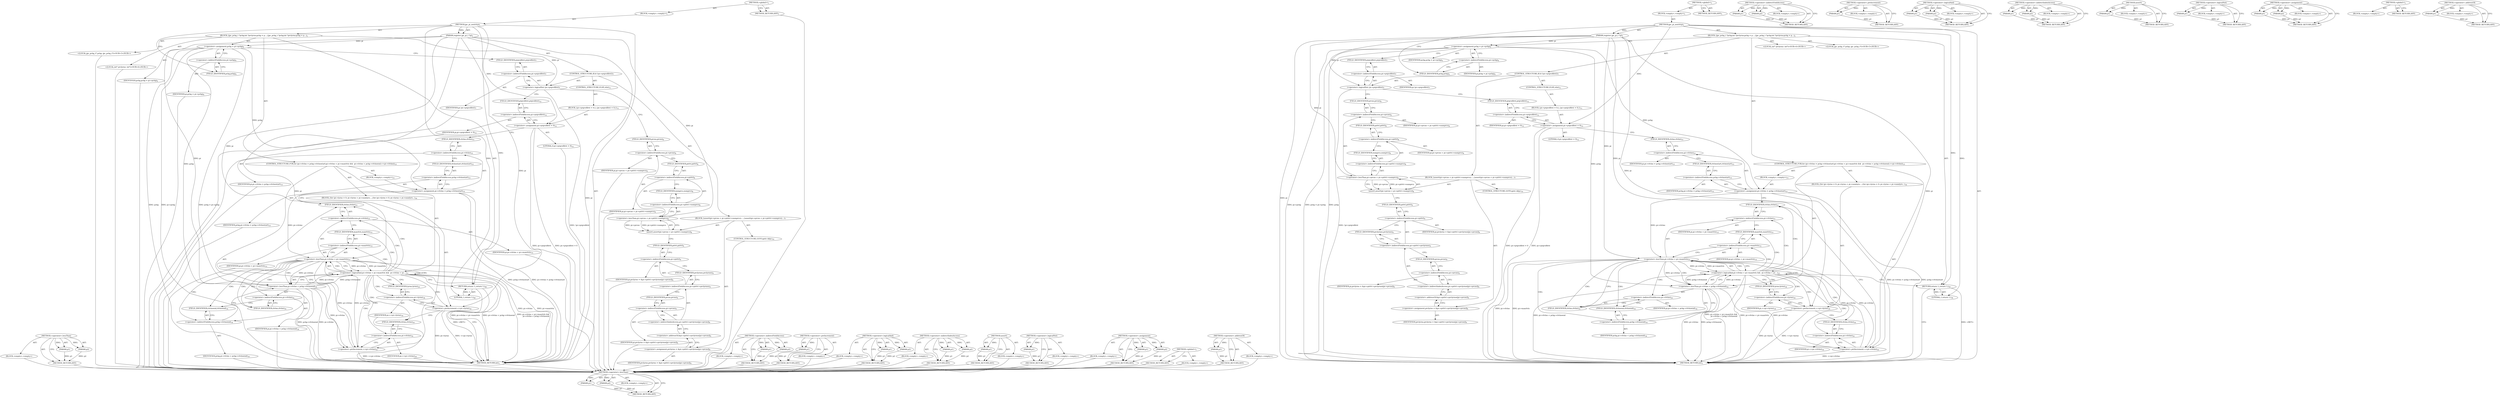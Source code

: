 digraph "&lt;operator&gt;.addressOf" {
vulnerable_130 [label=<(METHOD,&lt;operator&gt;.lessThan)>];
vulnerable_131 [label=<(PARAM,p1)>];
vulnerable_132 [label=<(PARAM,p2)>];
vulnerable_133 [label=<(BLOCK,&lt;empty&gt;,&lt;empty&gt;)>];
vulnerable_134 [label=<(METHOD_RETURN,ANY)>];
vulnerable_6 [label=<(METHOD,&lt;global&gt;)<SUB>1</SUB>>];
vulnerable_7 [label=<(BLOCK,&lt;empty&gt;,&lt;empty&gt;)<SUB>1</SUB>>];
vulnerable_8 [label=<(METHOD,jpc_pi_nextrlcp)<SUB>1</SUB>>];
vulnerable_9 [label=<(PARAM,register jpc_pi_t *pi)<SUB>1</SUB>>];
vulnerable_10 [label=<(BLOCK,{
	jpc_pchg_t *pchg;
	int *prclyrno;

	pchg = p...,{
	jpc_pchg_t *pchg;
	int *prclyrno;

	pchg = p...)<SUB>2</SUB>>];
vulnerable_11 [label="<(LOCAL,jpc_pchg_t* pchg: jpc_pchg_t*)<SUB>3</SUB>>"];
vulnerable_12 [label="<(LOCAL,int* prclyrno: int*)<SUB>4</SUB>>"];
vulnerable_13 [label=<(&lt;operator&gt;.assignment,pchg = pi-&gt;pchg)<SUB>6</SUB>>];
vulnerable_14 [label=<(IDENTIFIER,pchg,pchg = pi-&gt;pchg)<SUB>6</SUB>>];
vulnerable_15 [label=<(&lt;operator&gt;.indirectFieldAccess,pi-&gt;pchg)<SUB>6</SUB>>];
vulnerable_16 [label=<(IDENTIFIER,pi,pchg = pi-&gt;pchg)<SUB>6</SUB>>];
vulnerable_17 [label=<(FIELD_IDENTIFIER,pchg,pchg)<SUB>6</SUB>>];
vulnerable_18 [label=<(CONTROL_STRUCTURE,IF,if (!pi-&gt;prgvolfirst))<SUB>7</SUB>>];
vulnerable_19 [label=<(&lt;operator&gt;.logicalNot,!pi-&gt;prgvolfirst)<SUB>7</SUB>>];
vulnerable_20 [label=<(&lt;operator&gt;.indirectFieldAccess,pi-&gt;prgvolfirst)<SUB>7</SUB>>];
vulnerable_21 [label=<(IDENTIFIER,pi,!pi-&gt;prgvolfirst)<SUB>7</SUB>>];
vulnerable_22 [label=<(FIELD_IDENTIFIER,prgvolfirst,prgvolfirst)<SUB>7</SUB>>];
vulnerable_23 [label=<(BLOCK,{
		assert(pi-&gt;prcno &lt; pi-&gt;pirlvl-&gt;numprcs);
		...,{
		assert(pi-&gt;prcno &lt; pi-&gt;pirlvl-&gt;numprcs);
		...)<SUB>7</SUB>>];
vulnerable_24 [label=<(assert,assert(pi-&gt;prcno &lt; pi-&gt;pirlvl-&gt;numprcs))<SUB>8</SUB>>];
vulnerable_25 [label=<(&lt;operator&gt;.lessThan,pi-&gt;prcno &lt; pi-&gt;pirlvl-&gt;numprcs)<SUB>8</SUB>>];
vulnerable_26 [label=<(&lt;operator&gt;.indirectFieldAccess,pi-&gt;prcno)<SUB>8</SUB>>];
vulnerable_27 [label=<(IDENTIFIER,pi,pi-&gt;prcno &lt; pi-&gt;pirlvl-&gt;numprcs)<SUB>8</SUB>>];
vulnerable_28 [label=<(FIELD_IDENTIFIER,prcno,prcno)<SUB>8</SUB>>];
vulnerable_29 [label=<(&lt;operator&gt;.indirectFieldAccess,pi-&gt;pirlvl-&gt;numprcs)<SUB>8</SUB>>];
vulnerable_30 [label=<(&lt;operator&gt;.indirectFieldAccess,pi-&gt;pirlvl)<SUB>8</SUB>>];
vulnerable_31 [label=<(IDENTIFIER,pi,pi-&gt;prcno &lt; pi-&gt;pirlvl-&gt;numprcs)<SUB>8</SUB>>];
vulnerable_32 [label=<(FIELD_IDENTIFIER,pirlvl,pirlvl)<SUB>8</SUB>>];
vulnerable_33 [label=<(FIELD_IDENTIFIER,numprcs,numprcs)<SUB>8</SUB>>];
vulnerable_34 [label=<(&lt;operator&gt;.assignment,prclyrno = &amp;pi-&gt;pirlvl-&gt;prclyrnos[pi-&gt;prcno])<SUB>9</SUB>>];
vulnerable_35 [label=<(IDENTIFIER,prclyrno,prclyrno = &amp;pi-&gt;pirlvl-&gt;prclyrnos[pi-&gt;prcno])<SUB>9</SUB>>];
vulnerable_36 [label=<(&lt;operator&gt;.addressOf,&amp;pi-&gt;pirlvl-&gt;prclyrnos[pi-&gt;prcno])<SUB>9</SUB>>];
vulnerable_37 [label=<(&lt;operator&gt;.indirectIndexAccess,pi-&gt;pirlvl-&gt;prclyrnos[pi-&gt;prcno])<SUB>9</SUB>>];
vulnerable_38 [label=<(&lt;operator&gt;.indirectFieldAccess,pi-&gt;pirlvl-&gt;prclyrnos)<SUB>9</SUB>>];
vulnerable_39 [label=<(&lt;operator&gt;.indirectFieldAccess,pi-&gt;pirlvl)<SUB>9</SUB>>];
vulnerable_40 [label=<(IDENTIFIER,pi,prclyrno = &amp;pi-&gt;pirlvl-&gt;prclyrnos[pi-&gt;prcno])<SUB>9</SUB>>];
vulnerable_41 [label=<(FIELD_IDENTIFIER,pirlvl,pirlvl)<SUB>9</SUB>>];
vulnerable_42 [label=<(FIELD_IDENTIFIER,prclyrnos,prclyrnos)<SUB>9</SUB>>];
vulnerable_43 [label=<(&lt;operator&gt;.indirectFieldAccess,pi-&gt;prcno)<SUB>9</SUB>>];
vulnerable_44 [label=<(IDENTIFIER,pi,prclyrno = &amp;pi-&gt;pirlvl-&gt;prclyrnos[pi-&gt;prcno])<SUB>9</SUB>>];
vulnerable_45 [label=<(FIELD_IDENTIFIER,prcno,prcno)<SUB>9</SUB>>];
vulnerable_46 [label=<(CONTROL_STRUCTURE,GOTO,goto skip;)<SUB>10</SUB>>];
vulnerable_47 [label=<(CONTROL_STRUCTURE,ELSE,else)<SUB>11</SUB>>];
vulnerable_48 [label=<(BLOCK,{
		pi-&gt;prgvolfirst = 0;
	},{
		pi-&gt;prgvolfirst = 0;
	})<SUB>11</SUB>>];
vulnerable_49 [label=<(&lt;operator&gt;.assignment,pi-&gt;prgvolfirst = 0)<SUB>12</SUB>>];
vulnerable_50 [label=<(&lt;operator&gt;.indirectFieldAccess,pi-&gt;prgvolfirst)<SUB>12</SUB>>];
vulnerable_51 [label=<(IDENTIFIER,pi,pi-&gt;prgvolfirst = 0)<SUB>12</SUB>>];
vulnerable_52 [label=<(FIELD_IDENTIFIER,prgvolfirst,prgvolfirst)<SUB>12</SUB>>];
vulnerable_53 [label=<(LITERAL,0,pi-&gt;prgvolfirst = 0)<SUB>12</SUB>>];
vulnerable_54 [label=<(CONTROL_STRUCTURE,FOR,for (pi-&gt;rlvlno = pchg-&gt;rlvlnostart;pi-&gt;rlvlno &lt; pi-&gt;maxrlvls &amp;&amp;
	  pi-&gt;rlvlno &lt; pchg-&gt;rlvlnoend;++pi-&gt;rlvlno))<SUB>15</SUB>>];
vulnerable_55 [label=<(BLOCK,&lt;empty&gt;,&lt;empty&gt;)<SUB>15</SUB>>];
vulnerable_56 [label=<(&lt;operator&gt;.assignment,pi-&gt;rlvlno = pchg-&gt;rlvlnostart)<SUB>15</SUB>>];
vulnerable_57 [label=<(&lt;operator&gt;.indirectFieldAccess,pi-&gt;rlvlno)<SUB>15</SUB>>];
vulnerable_58 [label=<(IDENTIFIER,pi,pi-&gt;rlvlno = pchg-&gt;rlvlnostart)<SUB>15</SUB>>];
vulnerable_59 [label=<(FIELD_IDENTIFIER,rlvlno,rlvlno)<SUB>15</SUB>>];
vulnerable_60 [label=<(&lt;operator&gt;.indirectFieldAccess,pchg-&gt;rlvlnostart)<SUB>15</SUB>>];
vulnerable_61 [label=<(IDENTIFIER,pchg,pi-&gt;rlvlno = pchg-&gt;rlvlnostart)<SUB>15</SUB>>];
vulnerable_62 [label=<(FIELD_IDENTIFIER,rlvlnostart,rlvlnostart)<SUB>15</SUB>>];
vulnerable_63 [label=<(&lt;operator&gt;.logicalAnd,pi-&gt;rlvlno &lt; pi-&gt;maxrlvls &amp;&amp;
	  pi-&gt;rlvlno &lt; pc...)<SUB>15</SUB>>];
vulnerable_64 [label=<(&lt;operator&gt;.lessThan,pi-&gt;rlvlno &lt; pi-&gt;maxrlvls)<SUB>15</SUB>>];
vulnerable_65 [label=<(&lt;operator&gt;.indirectFieldAccess,pi-&gt;rlvlno)<SUB>15</SUB>>];
vulnerable_66 [label=<(IDENTIFIER,pi,pi-&gt;rlvlno &lt; pi-&gt;maxrlvls)<SUB>15</SUB>>];
vulnerable_67 [label=<(FIELD_IDENTIFIER,rlvlno,rlvlno)<SUB>15</SUB>>];
vulnerable_68 [label=<(&lt;operator&gt;.indirectFieldAccess,pi-&gt;maxrlvls)<SUB>15</SUB>>];
vulnerable_69 [label=<(IDENTIFIER,pi,pi-&gt;rlvlno &lt; pi-&gt;maxrlvls)<SUB>15</SUB>>];
vulnerable_70 [label=<(FIELD_IDENTIFIER,maxrlvls,maxrlvls)<SUB>15</SUB>>];
vulnerable_71 [label=<(&lt;operator&gt;.lessThan,pi-&gt;rlvlno &lt; pchg-&gt;rlvlnoend)<SUB>16</SUB>>];
vulnerable_72 [label=<(&lt;operator&gt;.indirectFieldAccess,pi-&gt;rlvlno)<SUB>16</SUB>>];
vulnerable_73 [label=<(IDENTIFIER,pi,pi-&gt;rlvlno &lt; pchg-&gt;rlvlnoend)<SUB>16</SUB>>];
vulnerable_74 [label=<(FIELD_IDENTIFIER,rlvlno,rlvlno)<SUB>16</SUB>>];
vulnerable_75 [label=<(&lt;operator&gt;.indirectFieldAccess,pchg-&gt;rlvlnoend)<SUB>16</SUB>>];
vulnerable_76 [label=<(IDENTIFIER,pchg,pi-&gt;rlvlno &lt; pchg-&gt;rlvlnoend)<SUB>16</SUB>>];
vulnerable_77 [label=<(FIELD_IDENTIFIER,rlvlnoend,rlvlnoend)<SUB>16</SUB>>];
vulnerable_78 [label=<(&lt;operator&gt;.preIncrement,++pi-&gt;rlvlno)<SUB>16</SUB>>];
vulnerable_79 [label=<(&lt;operator&gt;.indirectFieldAccess,pi-&gt;rlvlno)<SUB>16</SUB>>];
vulnerable_80 [label=<(IDENTIFIER,pi,++pi-&gt;rlvlno)<SUB>16</SUB>>];
vulnerable_81 [label=<(FIELD_IDENTIFIER,rlvlno,rlvlno)<SUB>16</SUB>>];
vulnerable_82 [label=<(BLOCK,{
		for (pi-&gt;lyrno = 0; pi-&gt;lyrno &lt; pi-&gt;numlyrs...,{
		for (pi-&gt;lyrno = 0; pi-&gt;lyrno &lt; pi-&gt;numlyrs...)<SUB>16</SUB>>];
vulnerable_83 [label=<(&lt;operator&gt;.preIncrement,++pi-&gt;lyrno)<SUB>18</SUB>>];
vulnerable_84 [label=<(&lt;operator&gt;.indirectFieldAccess,pi-&gt;lyrno)<SUB>18</SUB>>];
vulnerable_85 [label=<(IDENTIFIER,pi,++pi-&gt;lyrno)<SUB>18</SUB>>];
vulnerable_86 [label=<(FIELD_IDENTIFIER,lyrno,lyrno)<SUB>18</SUB>>];
vulnerable_87 [label=<(RETURN,return 1;,return 1;)<SUB>39</SUB>>];
vulnerable_88 [label=<(LITERAL,1,return 1;)<SUB>39</SUB>>];
vulnerable_89 [label=<(METHOD_RETURN,int)<SUB>1</SUB>>];
vulnerable_91 [label=<(METHOD_RETURN,ANY)<SUB>1</SUB>>];
vulnerable_117 [label=<(METHOD,&lt;operator&gt;.indirectFieldAccess)>];
vulnerable_118 [label=<(PARAM,p1)>];
vulnerable_119 [label=<(PARAM,p2)>];
vulnerable_120 [label=<(BLOCK,&lt;empty&gt;,&lt;empty&gt;)>];
vulnerable_121 [label=<(METHOD_RETURN,ANY)>];
vulnerable_149 [label=<(METHOD,&lt;operator&gt;.preIncrement)>];
vulnerable_150 [label=<(PARAM,p1)>];
vulnerable_151 [label=<(BLOCK,&lt;empty&gt;,&lt;empty&gt;)>];
vulnerable_152 [label=<(METHOD_RETURN,ANY)>];
vulnerable_144 [label=<(METHOD,&lt;operator&gt;.logicalAnd)>];
vulnerable_145 [label=<(PARAM,p1)>];
vulnerable_146 [label=<(PARAM,p2)>];
vulnerable_147 [label=<(BLOCK,&lt;empty&gt;,&lt;empty&gt;)>];
vulnerable_148 [label=<(METHOD_RETURN,ANY)>];
vulnerable_139 [label=<(METHOD,&lt;operator&gt;.indirectIndexAccess)>];
vulnerable_140 [label=<(PARAM,p1)>];
vulnerable_141 [label=<(PARAM,p2)>];
vulnerable_142 [label=<(BLOCK,&lt;empty&gt;,&lt;empty&gt;)>];
vulnerable_143 [label=<(METHOD_RETURN,ANY)>];
vulnerable_126 [label=<(METHOD,assert)>];
vulnerable_127 [label=<(PARAM,p1)>];
vulnerable_128 [label=<(BLOCK,&lt;empty&gt;,&lt;empty&gt;)>];
vulnerable_129 [label=<(METHOD_RETURN,ANY)>];
vulnerable_122 [label=<(METHOD,&lt;operator&gt;.logicalNot)>];
vulnerable_123 [label=<(PARAM,p1)>];
vulnerable_124 [label=<(BLOCK,&lt;empty&gt;,&lt;empty&gt;)>];
vulnerable_125 [label=<(METHOD_RETURN,ANY)>];
vulnerable_112 [label=<(METHOD,&lt;operator&gt;.assignment)>];
vulnerable_113 [label=<(PARAM,p1)>];
vulnerable_114 [label=<(PARAM,p2)>];
vulnerable_115 [label=<(BLOCK,&lt;empty&gt;,&lt;empty&gt;)>];
vulnerable_116 [label=<(METHOD_RETURN,ANY)>];
vulnerable_106 [label=<(METHOD,&lt;global&gt;)<SUB>1</SUB>>];
vulnerable_107 [label=<(BLOCK,&lt;empty&gt;,&lt;empty&gt;)>];
vulnerable_108 [label=<(METHOD_RETURN,ANY)>];
vulnerable_135 [label=<(METHOD,&lt;operator&gt;.addressOf)>];
vulnerable_136 [label=<(PARAM,p1)>];
vulnerable_137 [label=<(BLOCK,&lt;empty&gt;,&lt;empty&gt;)>];
vulnerable_138 [label=<(METHOD_RETURN,ANY)>];
fixed_130 [label=<(METHOD,&lt;operator&gt;.lessThan)>];
fixed_131 [label=<(PARAM,p1)>];
fixed_132 [label=<(PARAM,p2)>];
fixed_133 [label=<(BLOCK,&lt;empty&gt;,&lt;empty&gt;)>];
fixed_134 [label=<(METHOD_RETURN,ANY)>];
fixed_6 [label=<(METHOD,&lt;global&gt;)<SUB>1</SUB>>];
fixed_7 [label=<(BLOCK,&lt;empty&gt;,&lt;empty&gt;)<SUB>1</SUB>>];
fixed_8 [label=<(METHOD,jpc_pi_nextrlcp)<SUB>1</SUB>>];
fixed_9 [label=<(PARAM,register jpc_pi_t *pi)<SUB>1</SUB>>];
fixed_10 [label=<(BLOCK,{
	jpc_pchg_t *pchg;
	int *prclyrno;

	pchg = p...,{
	jpc_pchg_t *pchg;
	int *prclyrno;

	pchg = p...)<SUB>2</SUB>>];
fixed_11 [label="<(LOCAL,jpc_pchg_t* pchg: jpc_pchg_t*)<SUB>3</SUB>>"];
fixed_12 [label="<(LOCAL,int* prclyrno: int*)<SUB>4</SUB>>"];
fixed_13 [label=<(&lt;operator&gt;.assignment,pchg = pi-&gt;pchg)<SUB>6</SUB>>];
fixed_14 [label=<(IDENTIFIER,pchg,pchg = pi-&gt;pchg)<SUB>6</SUB>>];
fixed_15 [label=<(&lt;operator&gt;.indirectFieldAccess,pi-&gt;pchg)<SUB>6</SUB>>];
fixed_16 [label=<(IDENTIFIER,pi,pchg = pi-&gt;pchg)<SUB>6</SUB>>];
fixed_17 [label=<(FIELD_IDENTIFIER,pchg,pchg)<SUB>6</SUB>>];
fixed_18 [label=<(CONTROL_STRUCTURE,IF,if (!pi-&gt;prgvolfirst))<SUB>7</SUB>>];
fixed_19 [label=<(&lt;operator&gt;.logicalNot,!pi-&gt;prgvolfirst)<SUB>7</SUB>>];
fixed_20 [label=<(&lt;operator&gt;.indirectFieldAccess,pi-&gt;prgvolfirst)<SUB>7</SUB>>];
fixed_21 [label=<(IDENTIFIER,pi,!pi-&gt;prgvolfirst)<SUB>7</SUB>>];
fixed_22 [label=<(FIELD_IDENTIFIER,prgvolfirst,prgvolfirst)<SUB>7</SUB>>];
fixed_23 [label=<(BLOCK,{
		assert(pi-&gt;prcno &lt; pi-&gt;pirlvl-&gt;numprcs);
		...,{
		assert(pi-&gt;prcno &lt; pi-&gt;pirlvl-&gt;numprcs);
		...)<SUB>7</SUB>>];
fixed_24 [label=<(assert,assert(pi-&gt;prcno &lt; pi-&gt;pirlvl-&gt;numprcs))<SUB>8</SUB>>];
fixed_25 [label=<(&lt;operator&gt;.lessThan,pi-&gt;prcno &lt; pi-&gt;pirlvl-&gt;numprcs)<SUB>8</SUB>>];
fixed_26 [label=<(&lt;operator&gt;.indirectFieldAccess,pi-&gt;prcno)<SUB>8</SUB>>];
fixed_27 [label=<(IDENTIFIER,pi,pi-&gt;prcno &lt; pi-&gt;pirlvl-&gt;numprcs)<SUB>8</SUB>>];
fixed_28 [label=<(FIELD_IDENTIFIER,prcno,prcno)<SUB>8</SUB>>];
fixed_29 [label=<(&lt;operator&gt;.indirectFieldAccess,pi-&gt;pirlvl-&gt;numprcs)<SUB>8</SUB>>];
fixed_30 [label=<(&lt;operator&gt;.indirectFieldAccess,pi-&gt;pirlvl)<SUB>8</SUB>>];
fixed_31 [label=<(IDENTIFIER,pi,pi-&gt;prcno &lt; pi-&gt;pirlvl-&gt;numprcs)<SUB>8</SUB>>];
fixed_32 [label=<(FIELD_IDENTIFIER,pirlvl,pirlvl)<SUB>8</SUB>>];
fixed_33 [label=<(FIELD_IDENTIFIER,numprcs,numprcs)<SUB>8</SUB>>];
fixed_34 [label=<(&lt;operator&gt;.assignment,prclyrno = &amp;pi-&gt;pirlvl-&gt;prclyrnos[pi-&gt;prcno])<SUB>9</SUB>>];
fixed_35 [label=<(IDENTIFIER,prclyrno,prclyrno = &amp;pi-&gt;pirlvl-&gt;prclyrnos[pi-&gt;prcno])<SUB>9</SUB>>];
fixed_36 [label=<(&lt;operator&gt;.addressOf,&amp;pi-&gt;pirlvl-&gt;prclyrnos[pi-&gt;prcno])<SUB>9</SUB>>];
fixed_37 [label=<(&lt;operator&gt;.indirectIndexAccess,pi-&gt;pirlvl-&gt;prclyrnos[pi-&gt;prcno])<SUB>9</SUB>>];
fixed_38 [label=<(&lt;operator&gt;.indirectFieldAccess,pi-&gt;pirlvl-&gt;prclyrnos)<SUB>9</SUB>>];
fixed_39 [label=<(&lt;operator&gt;.indirectFieldAccess,pi-&gt;pirlvl)<SUB>9</SUB>>];
fixed_40 [label=<(IDENTIFIER,pi,prclyrno = &amp;pi-&gt;pirlvl-&gt;prclyrnos[pi-&gt;prcno])<SUB>9</SUB>>];
fixed_41 [label=<(FIELD_IDENTIFIER,pirlvl,pirlvl)<SUB>9</SUB>>];
fixed_42 [label=<(FIELD_IDENTIFIER,prclyrnos,prclyrnos)<SUB>9</SUB>>];
fixed_43 [label=<(&lt;operator&gt;.indirectFieldAccess,pi-&gt;prcno)<SUB>9</SUB>>];
fixed_44 [label=<(IDENTIFIER,pi,prclyrno = &amp;pi-&gt;pirlvl-&gt;prclyrnos[pi-&gt;prcno])<SUB>9</SUB>>];
fixed_45 [label=<(FIELD_IDENTIFIER,prcno,prcno)<SUB>9</SUB>>];
fixed_46 [label=<(CONTROL_STRUCTURE,GOTO,goto skip;)<SUB>10</SUB>>];
fixed_47 [label=<(CONTROL_STRUCTURE,ELSE,else)<SUB>11</SUB>>];
fixed_48 [label=<(BLOCK,{
		pi-&gt;prgvolfirst = 0;
	},{
		pi-&gt;prgvolfirst = 0;
	})<SUB>11</SUB>>];
fixed_49 [label=<(&lt;operator&gt;.assignment,pi-&gt;prgvolfirst = 0)<SUB>12</SUB>>];
fixed_50 [label=<(&lt;operator&gt;.indirectFieldAccess,pi-&gt;prgvolfirst)<SUB>12</SUB>>];
fixed_51 [label=<(IDENTIFIER,pi,pi-&gt;prgvolfirst = 0)<SUB>12</SUB>>];
fixed_52 [label=<(FIELD_IDENTIFIER,prgvolfirst,prgvolfirst)<SUB>12</SUB>>];
fixed_53 [label=<(LITERAL,0,pi-&gt;prgvolfirst = 0)<SUB>12</SUB>>];
fixed_54 [label=<(CONTROL_STRUCTURE,FOR,for (pi-&gt;rlvlno = pchg-&gt;rlvlnostart;pi-&gt;rlvlno &lt; pi-&gt;maxrlvls &amp;&amp;
	  pi-&gt;rlvlno &lt; pchg-&gt;rlvlnoend;++pi-&gt;rlvlno))<SUB>15</SUB>>];
fixed_55 [label=<(BLOCK,&lt;empty&gt;,&lt;empty&gt;)<SUB>15</SUB>>];
fixed_56 [label=<(&lt;operator&gt;.assignment,pi-&gt;rlvlno = pchg-&gt;rlvlnostart)<SUB>15</SUB>>];
fixed_57 [label=<(&lt;operator&gt;.indirectFieldAccess,pi-&gt;rlvlno)<SUB>15</SUB>>];
fixed_58 [label=<(IDENTIFIER,pi,pi-&gt;rlvlno = pchg-&gt;rlvlnostart)<SUB>15</SUB>>];
fixed_59 [label=<(FIELD_IDENTIFIER,rlvlno,rlvlno)<SUB>15</SUB>>];
fixed_60 [label=<(&lt;operator&gt;.indirectFieldAccess,pchg-&gt;rlvlnostart)<SUB>15</SUB>>];
fixed_61 [label=<(IDENTIFIER,pchg,pi-&gt;rlvlno = pchg-&gt;rlvlnostart)<SUB>15</SUB>>];
fixed_62 [label=<(FIELD_IDENTIFIER,rlvlnostart,rlvlnostart)<SUB>15</SUB>>];
fixed_63 [label=<(&lt;operator&gt;.logicalAnd,pi-&gt;rlvlno &lt; pi-&gt;maxrlvls &amp;&amp;
	  pi-&gt;rlvlno &lt; pc...)<SUB>15</SUB>>];
fixed_64 [label=<(&lt;operator&gt;.lessThan,pi-&gt;rlvlno &lt; pi-&gt;maxrlvls)<SUB>15</SUB>>];
fixed_65 [label=<(&lt;operator&gt;.indirectFieldAccess,pi-&gt;rlvlno)<SUB>15</SUB>>];
fixed_66 [label=<(IDENTIFIER,pi,pi-&gt;rlvlno &lt; pi-&gt;maxrlvls)<SUB>15</SUB>>];
fixed_67 [label=<(FIELD_IDENTIFIER,rlvlno,rlvlno)<SUB>15</SUB>>];
fixed_68 [label=<(&lt;operator&gt;.indirectFieldAccess,pi-&gt;maxrlvls)<SUB>15</SUB>>];
fixed_69 [label=<(IDENTIFIER,pi,pi-&gt;rlvlno &lt; pi-&gt;maxrlvls)<SUB>15</SUB>>];
fixed_70 [label=<(FIELD_IDENTIFIER,maxrlvls,maxrlvls)<SUB>15</SUB>>];
fixed_71 [label=<(&lt;operator&gt;.lessThan,pi-&gt;rlvlno &lt; pchg-&gt;rlvlnoend)<SUB>16</SUB>>];
fixed_72 [label=<(&lt;operator&gt;.indirectFieldAccess,pi-&gt;rlvlno)<SUB>16</SUB>>];
fixed_73 [label=<(IDENTIFIER,pi,pi-&gt;rlvlno &lt; pchg-&gt;rlvlnoend)<SUB>16</SUB>>];
fixed_74 [label=<(FIELD_IDENTIFIER,rlvlno,rlvlno)<SUB>16</SUB>>];
fixed_75 [label=<(&lt;operator&gt;.indirectFieldAccess,pchg-&gt;rlvlnoend)<SUB>16</SUB>>];
fixed_76 [label=<(IDENTIFIER,pchg,pi-&gt;rlvlno &lt; pchg-&gt;rlvlnoend)<SUB>16</SUB>>];
fixed_77 [label=<(FIELD_IDENTIFIER,rlvlnoend,rlvlnoend)<SUB>16</SUB>>];
fixed_78 [label=<(&lt;operator&gt;.preIncrement,++pi-&gt;rlvlno)<SUB>16</SUB>>];
fixed_79 [label=<(&lt;operator&gt;.indirectFieldAccess,pi-&gt;rlvlno)<SUB>16</SUB>>];
fixed_80 [label=<(IDENTIFIER,pi,++pi-&gt;rlvlno)<SUB>16</SUB>>];
fixed_81 [label=<(FIELD_IDENTIFIER,rlvlno,rlvlno)<SUB>16</SUB>>];
fixed_82 [label=<(BLOCK,{
		for (pi-&gt;lyrno = 0; pi-&gt;lyrno &lt; pi-&gt;numlyrs...,{
		for (pi-&gt;lyrno = 0; pi-&gt;lyrno &lt; pi-&gt;numlyrs...)<SUB>16</SUB>>];
fixed_83 [label=<(&lt;operator&gt;.preIncrement,++pi-&gt;lyrno)<SUB>18</SUB>>];
fixed_84 [label=<(&lt;operator&gt;.indirectFieldAccess,pi-&gt;lyrno)<SUB>18</SUB>>];
fixed_85 [label=<(IDENTIFIER,pi,++pi-&gt;lyrno)<SUB>18</SUB>>];
fixed_86 [label=<(FIELD_IDENTIFIER,lyrno,lyrno)<SUB>18</SUB>>];
fixed_87 [label=<(RETURN,return 1;,return 1;)<SUB>40</SUB>>];
fixed_88 [label=<(LITERAL,1,return 1;)<SUB>40</SUB>>];
fixed_89 [label=<(METHOD_RETURN,int)<SUB>1</SUB>>];
fixed_91 [label=<(METHOD_RETURN,ANY)<SUB>1</SUB>>];
fixed_117 [label=<(METHOD,&lt;operator&gt;.indirectFieldAccess)>];
fixed_118 [label=<(PARAM,p1)>];
fixed_119 [label=<(PARAM,p2)>];
fixed_120 [label=<(BLOCK,&lt;empty&gt;,&lt;empty&gt;)>];
fixed_121 [label=<(METHOD_RETURN,ANY)>];
fixed_149 [label=<(METHOD,&lt;operator&gt;.preIncrement)>];
fixed_150 [label=<(PARAM,p1)>];
fixed_151 [label=<(BLOCK,&lt;empty&gt;,&lt;empty&gt;)>];
fixed_152 [label=<(METHOD_RETURN,ANY)>];
fixed_144 [label=<(METHOD,&lt;operator&gt;.logicalAnd)>];
fixed_145 [label=<(PARAM,p1)>];
fixed_146 [label=<(PARAM,p2)>];
fixed_147 [label=<(BLOCK,&lt;empty&gt;,&lt;empty&gt;)>];
fixed_148 [label=<(METHOD_RETURN,ANY)>];
fixed_139 [label=<(METHOD,&lt;operator&gt;.indirectIndexAccess)>];
fixed_140 [label=<(PARAM,p1)>];
fixed_141 [label=<(PARAM,p2)>];
fixed_142 [label=<(BLOCK,&lt;empty&gt;,&lt;empty&gt;)>];
fixed_143 [label=<(METHOD_RETURN,ANY)>];
fixed_126 [label=<(METHOD,assert)>];
fixed_127 [label=<(PARAM,p1)>];
fixed_128 [label=<(BLOCK,&lt;empty&gt;,&lt;empty&gt;)>];
fixed_129 [label=<(METHOD_RETURN,ANY)>];
fixed_122 [label=<(METHOD,&lt;operator&gt;.logicalNot)>];
fixed_123 [label=<(PARAM,p1)>];
fixed_124 [label=<(BLOCK,&lt;empty&gt;,&lt;empty&gt;)>];
fixed_125 [label=<(METHOD_RETURN,ANY)>];
fixed_112 [label=<(METHOD,&lt;operator&gt;.assignment)>];
fixed_113 [label=<(PARAM,p1)>];
fixed_114 [label=<(PARAM,p2)>];
fixed_115 [label=<(BLOCK,&lt;empty&gt;,&lt;empty&gt;)>];
fixed_116 [label=<(METHOD_RETURN,ANY)>];
fixed_106 [label=<(METHOD,&lt;global&gt;)<SUB>1</SUB>>];
fixed_107 [label=<(BLOCK,&lt;empty&gt;,&lt;empty&gt;)>];
fixed_108 [label=<(METHOD_RETURN,ANY)>];
fixed_135 [label=<(METHOD,&lt;operator&gt;.addressOf)>];
fixed_136 [label=<(PARAM,p1)>];
fixed_137 [label=<(BLOCK,&lt;empty&gt;,&lt;empty&gt;)>];
fixed_138 [label=<(METHOD_RETURN,ANY)>];
vulnerable_130 -> vulnerable_131  [key=0, label="AST: "];
vulnerable_130 -> vulnerable_131  [key=1, label="DDG: "];
vulnerable_130 -> vulnerable_133  [key=0, label="AST: "];
vulnerable_130 -> vulnerable_132  [key=0, label="AST: "];
vulnerable_130 -> vulnerable_132  [key=1, label="DDG: "];
vulnerable_130 -> vulnerable_134  [key=0, label="AST: "];
vulnerable_130 -> vulnerable_134  [key=1, label="CFG: "];
vulnerable_131 -> vulnerable_134  [key=0, label="DDG: p1"];
vulnerable_132 -> vulnerable_134  [key=0, label="DDG: p2"];
vulnerable_6 -> vulnerable_7  [key=0, label="AST: "];
vulnerable_6 -> vulnerable_91  [key=0, label="AST: "];
vulnerable_6 -> vulnerable_91  [key=1, label="CFG: "];
vulnerable_7 -> vulnerable_8  [key=0, label="AST: "];
vulnerable_8 -> vulnerable_9  [key=0, label="AST: "];
vulnerable_8 -> vulnerable_9  [key=1, label="DDG: "];
vulnerable_8 -> vulnerable_10  [key=0, label="AST: "];
vulnerable_8 -> vulnerable_89  [key=0, label="AST: "];
vulnerable_8 -> vulnerable_17  [key=0, label="CFG: "];
vulnerable_8 -> vulnerable_87  [key=0, label="DDG: "];
vulnerable_8 -> vulnerable_88  [key=0, label="DDG: "];
vulnerable_8 -> vulnerable_49  [key=0, label="DDG: "];
vulnerable_9 -> vulnerable_89  [key=0, label="DDG: pi"];
vulnerable_9 -> vulnerable_13  [key=0, label="DDG: pi"];
vulnerable_9 -> vulnerable_19  [key=0, label="DDG: pi"];
vulnerable_9 -> vulnerable_78  [key=0, label="DDG: pi"];
vulnerable_9 -> vulnerable_64  [key=0, label="DDG: pi"];
vulnerable_9 -> vulnerable_71  [key=0, label="DDG: pi"];
vulnerable_9 -> vulnerable_83  [key=0, label="DDG: pi"];
vulnerable_9 -> vulnerable_25  [key=0, label="DDG: pi"];
vulnerable_10 -> vulnerable_11  [key=0, label="AST: "];
vulnerable_10 -> vulnerable_12  [key=0, label="AST: "];
vulnerable_10 -> vulnerable_13  [key=0, label="AST: "];
vulnerable_10 -> vulnerable_18  [key=0, label="AST: "];
vulnerable_10 -> vulnerable_54  [key=0, label="AST: "];
vulnerable_10 -> vulnerable_87  [key=0, label="AST: "];
vulnerable_13 -> vulnerable_14  [key=0, label="AST: "];
vulnerable_13 -> vulnerable_15  [key=0, label="AST: "];
vulnerable_13 -> vulnerable_22  [key=0, label="CFG: "];
vulnerable_13 -> vulnerable_89  [key=0, label="DDG: pchg"];
vulnerable_13 -> vulnerable_89  [key=1, label="DDG: pi-&gt;pchg"];
vulnerable_13 -> vulnerable_89  [key=2, label="DDG: pchg = pi-&gt;pchg"];
vulnerable_13 -> vulnerable_56  [key=0, label="DDG: pchg"];
vulnerable_13 -> vulnerable_71  [key=0, label="DDG: pchg"];
vulnerable_15 -> vulnerable_16  [key=0, label="AST: "];
vulnerable_15 -> vulnerable_17  [key=0, label="AST: "];
vulnerable_15 -> vulnerable_13  [key=0, label="CFG: "];
vulnerable_17 -> vulnerable_15  [key=0, label="CFG: "];
vulnerable_18 -> vulnerable_19  [key=0, label="AST: "];
vulnerable_18 -> vulnerable_23  [key=0, label="AST: "];
vulnerable_18 -> vulnerable_47  [key=0, label="AST: "];
vulnerable_19 -> vulnerable_20  [key=0, label="AST: "];
vulnerable_19 -> vulnerable_28  [key=0, label="CFG: "];
vulnerable_19 -> vulnerable_52  [key=0, label="CFG: "];
vulnerable_19 -> vulnerable_89  [key=0, label="DDG: !pi-&gt;prgvolfirst"];
vulnerable_20 -> vulnerable_21  [key=0, label="AST: "];
vulnerable_20 -> vulnerable_22  [key=0, label="AST: "];
vulnerable_20 -> vulnerable_19  [key=0, label="CFG: "];
vulnerable_22 -> vulnerable_20  [key=0, label="CFG: "];
vulnerable_23 -> vulnerable_24  [key=0, label="AST: "];
vulnerable_23 -> vulnerable_34  [key=0, label="AST: "];
vulnerable_23 -> vulnerable_46  [key=0, label="AST: "];
vulnerable_24 -> vulnerable_25  [key=0, label="AST: "];
vulnerable_24 -> vulnerable_41  [key=0, label="CFG: "];
vulnerable_25 -> vulnerable_26  [key=0, label="AST: "];
vulnerable_25 -> vulnerable_29  [key=0, label="AST: "];
vulnerable_25 -> vulnerable_24  [key=0, label="CFG: "];
vulnerable_25 -> vulnerable_24  [key=1, label="DDG: pi-&gt;prcno"];
vulnerable_25 -> vulnerable_24  [key=2, label="DDG: pi-&gt;pirlvl-&gt;numprcs"];
vulnerable_26 -> vulnerable_27  [key=0, label="AST: "];
vulnerable_26 -> vulnerable_28  [key=0, label="AST: "];
vulnerable_26 -> vulnerable_32  [key=0, label="CFG: "];
vulnerable_28 -> vulnerable_26  [key=0, label="CFG: "];
vulnerable_29 -> vulnerable_30  [key=0, label="AST: "];
vulnerable_29 -> vulnerable_33  [key=0, label="AST: "];
vulnerable_29 -> vulnerable_25  [key=0, label="CFG: "];
vulnerable_30 -> vulnerable_31  [key=0, label="AST: "];
vulnerable_30 -> vulnerable_32  [key=0, label="AST: "];
vulnerable_30 -> vulnerable_33  [key=0, label="CFG: "];
vulnerable_32 -> vulnerable_30  [key=0, label="CFG: "];
vulnerable_33 -> vulnerable_29  [key=0, label="CFG: "];
vulnerable_34 -> vulnerable_35  [key=0, label="AST: "];
vulnerable_34 -> vulnerable_36  [key=0, label="AST: "];
vulnerable_36 -> vulnerable_37  [key=0, label="AST: "];
vulnerable_36 -> vulnerable_34  [key=0, label="CFG: "];
vulnerable_37 -> vulnerable_38  [key=0, label="AST: "];
vulnerable_37 -> vulnerable_43  [key=0, label="AST: "];
vulnerable_37 -> vulnerable_36  [key=0, label="CFG: "];
vulnerable_38 -> vulnerable_39  [key=0, label="AST: "];
vulnerable_38 -> vulnerable_42  [key=0, label="AST: "];
vulnerable_38 -> vulnerable_45  [key=0, label="CFG: "];
vulnerable_39 -> vulnerable_40  [key=0, label="AST: "];
vulnerable_39 -> vulnerable_41  [key=0, label="AST: "];
vulnerable_39 -> vulnerable_42  [key=0, label="CFG: "];
vulnerable_41 -> vulnerable_39  [key=0, label="CFG: "];
vulnerable_42 -> vulnerable_38  [key=0, label="CFG: "];
vulnerable_43 -> vulnerable_44  [key=0, label="AST: "];
vulnerable_43 -> vulnerable_45  [key=0, label="AST: "];
vulnerable_43 -> vulnerable_37  [key=0, label="CFG: "];
vulnerable_45 -> vulnerable_43  [key=0, label="CFG: "];
vulnerable_47 -> vulnerable_48  [key=0, label="AST: "];
vulnerable_48 -> vulnerable_49  [key=0, label="AST: "];
vulnerable_49 -> vulnerable_50  [key=0, label="AST: "];
vulnerable_49 -> vulnerable_53  [key=0, label="AST: "];
vulnerable_49 -> vulnerable_59  [key=0, label="CFG: "];
vulnerable_49 -> vulnerable_89  [key=0, label="DDG: pi-&gt;prgvolfirst"];
vulnerable_49 -> vulnerable_89  [key=1, label="DDG: pi-&gt;prgvolfirst = 0"];
vulnerable_50 -> vulnerable_51  [key=0, label="AST: "];
vulnerable_50 -> vulnerable_52  [key=0, label="AST: "];
vulnerable_50 -> vulnerable_49  [key=0, label="CFG: "];
vulnerable_52 -> vulnerable_50  [key=0, label="CFG: "];
vulnerable_54 -> vulnerable_55  [key=0, label="AST: "];
vulnerable_54 -> vulnerable_63  [key=0, label="AST: "];
vulnerable_54 -> vulnerable_78  [key=0, label="AST: "];
vulnerable_54 -> vulnerable_82  [key=0, label="AST: "];
vulnerable_55 -> vulnerable_56  [key=0, label="AST: "];
vulnerable_56 -> vulnerable_57  [key=0, label="AST: "];
vulnerable_56 -> vulnerable_60  [key=0, label="AST: "];
vulnerable_56 -> vulnerable_67  [key=0, label="CFG: "];
vulnerable_56 -> vulnerable_89  [key=0, label="DDG: pchg-&gt;rlvlnostart"];
vulnerable_56 -> vulnerable_89  [key=1, label="DDG: pi-&gt;rlvlno = pchg-&gt;rlvlnostart"];
vulnerable_56 -> vulnerable_64  [key=0, label="DDG: pi-&gt;rlvlno"];
vulnerable_57 -> vulnerable_58  [key=0, label="AST: "];
vulnerable_57 -> vulnerable_59  [key=0, label="AST: "];
vulnerable_57 -> vulnerable_62  [key=0, label="CFG: "];
vulnerable_59 -> vulnerable_57  [key=0, label="CFG: "];
vulnerable_60 -> vulnerable_61  [key=0, label="AST: "];
vulnerable_60 -> vulnerable_62  [key=0, label="AST: "];
vulnerable_60 -> vulnerable_56  [key=0, label="CFG: "];
vulnerable_62 -> vulnerable_60  [key=0, label="CFG: "];
vulnerable_63 -> vulnerable_64  [key=0, label="AST: "];
vulnerable_63 -> vulnerable_64  [key=1, label="CDG: "];
vulnerable_63 -> vulnerable_71  [key=0, label="AST: "];
vulnerable_63 -> vulnerable_86  [key=0, label="CFG: "];
vulnerable_63 -> vulnerable_86  [key=1, label="CDG: "];
vulnerable_63 -> vulnerable_87  [key=0, label="CFG: "];
vulnerable_63 -> vulnerable_89  [key=0, label="DDG: pi-&gt;rlvlno &lt; pi-&gt;maxrlvls"];
vulnerable_63 -> vulnerable_89  [key=1, label="DDG: pi-&gt;rlvlno &lt; pchg-&gt;rlvlnoend"];
vulnerable_63 -> vulnerable_89  [key=2, label="DDG: pi-&gt;rlvlno &lt; pi-&gt;maxrlvls &amp;&amp;
	  pi-&gt;rlvlno &lt; pchg-&gt;rlvlnoend"];
vulnerable_63 -> vulnerable_68  [key=0, label="CDG: "];
vulnerable_63 -> vulnerable_83  [key=0, label="CDG: "];
vulnerable_63 -> vulnerable_81  [key=0, label="CDG: "];
vulnerable_63 -> vulnerable_84  [key=0, label="CDG: "];
vulnerable_63 -> vulnerable_67  [key=0, label="CDG: "];
vulnerable_63 -> vulnerable_70  [key=0, label="CDG: "];
vulnerable_63 -> vulnerable_63  [key=0, label="CDG: "];
vulnerable_63 -> vulnerable_65  [key=0, label="CDG: "];
vulnerable_63 -> vulnerable_78  [key=0, label="CDG: "];
vulnerable_63 -> vulnerable_79  [key=0, label="CDG: "];
vulnerable_64 -> vulnerable_65  [key=0, label="AST: "];
vulnerable_64 -> vulnerable_68  [key=0, label="AST: "];
vulnerable_64 -> vulnerable_63  [key=0, label="CFG: "];
vulnerable_64 -> vulnerable_63  [key=1, label="DDG: pi-&gt;rlvlno"];
vulnerable_64 -> vulnerable_63  [key=2, label="DDG: pi-&gt;maxrlvls"];
vulnerable_64 -> vulnerable_74  [key=0, label="CFG: "];
vulnerable_64 -> vulnerable_74  [key=1, label="CDG: "];
vulnerable_64 -> vulnerable_89  [key=0, label="DDG: pi-&gt;rlvlno"];
vulnerable_64 -> vulnerable_89  [key=1, label="DDG: pi-&gt;maxrlvls"];
vulnerable_64 -> vulnerable_78  [key=0, label="DDG: pi-&gt;rlvlno"];
vulnerable_64 -> vulnerable_71  [key=0, label="DDG: pi-&gt;rlvlno"];
vulnerable_64 -> vulnerable_71  [key=1, label="CDG: "];
vulnerable_64 -> vulnerable_77  [key=0, label="CDG: "];
vulnerable_64 -> vulnerable_75  [key=0, label="CDG: "];
vulnerable_64 -> vulnerable_72  [key=0, label="CDG: "];
vulnerable_65 -> vulnerable_66  [key=0, label="AST: "];
vulnerable_65 -> vulnerable_67  [key=0, label="AST: "];
vulnerable_65 -> vulnerable_70  [key=0, label="CFG: "];
vulnerable_67 -> vulnerable_65  [key=0, label="CFG: "];
vulnerable_68 -> vulnerable_69  [key=0, label="AST: "];
vulnerable_68 -> vulnerable_70  [key=0, label="AST: "];
vulnerable_68 -> vulnerable_64  [key=0, label="CFG: "];
vulnerable_70 -> vulnerable_68  [key=0, label="CFG: "];
vulnerable_71 -> vulnerable_72  [key=0, label="AST: "];
vulnerable_71 -> vulnerable_75  [key=0, label="AST: "];
vulnerable_71 -> vulnerable_63  [key=0, label="CFG: "];
vulnerable_71 -> vulnerable_63  [key=1, label="DDG: pi-&gt;rlvlno"];
vulnerable_71 -> vulnerable_63  [key=2, label="DDG: pchg-&gt;rlvlnoend"];
vulnerable_71 -> vulnerable_89  [key=0, label="DDG: pi-&gt;rlvlno"];
vulnerable_71 -> vulnerable_89  [key=1, label="DDG: pchg-&gt;rlvlnoend"];
vulnerable_71 -> vulnerable_78  [key=0, label="DDG: pi-&gt;rlvlno"];
vulnerable_72 -> vulnerable_73  [key=0, label="AST: "];
vulnerable_72 -> vulnerable_74  [key=0, label="AST: "];
vulnerable_72 -> vulnerable_77  [key=0, label="CFG: "];
vulnerable_74 -> vulnerable_72  [key=0, label="CFG: "];
vulnerable_75 -> vulnerable_76  [key=0, label="AST: "];
vulnerable_75 -> vulnerable_77  [key=0, label="AST: "];
vulnerable_75 -> vulnerable_71  [key=0, label="CFG: "];
vulnerable_77 -> vulnerable_75  [key=0, label="CFG: "];
vulnerable_78 -> vulnerable_79  [key=0, label="AST: "];
vulnerable_78 -> vulnerable_67  [key=0, label="CFG: "];
vulnerable_78 -> vulnerable_89  [key=0, label="DDG: ++pi-&gt;rlvlno"];
vulnerable_78 -> vulnerable_64  [key=0, label="DDG: pi-&gt;rlvlno"];
vulnerable_79 -> vulnerable_80  [key=0, label="AST: "];
vulnerable_79 -> vulnerable_81  [key=0, label="AST: "];
vulnerable_79 -> vulnerable_78  [key=0, label="CFG: "];
vulnerable_81 -> vulnerable_79  [key=0, label="CFG: "];
vulnerable_82 -> vulnerable_83  [key=0, label="AST: "];
vulnerable_83 -> vulnerable_84  [key=0, label="AST: "];
vulnerable_83 -> vulnerable_81  [key=0, label="CFG: "];
vulnerable_83 -> vulnerable_89  [key=0, label="DDG: pi-&gt;lyrno"];
vulnerable_83 -> vulnerable_89  [key=1, label="DDG: ++pi-&gt;lyrno"];
vulnerable_84 -> vulnerable_85  [key=0, label="AST: "];
vulnerable_84 -> vulnerable_86  [key=0, label="AST: "];
vulnerable_84 -> vulnerable_83  [key=0, label="CFG: "];
vulnerable_86 -> vulnerable_84  [key=0, label="CFG: "];
vulnerable_87 -> vulnerable_88  [key=0, label="AST: "];
vulnerable_87 -> vulnerable_89  [key=0, label="CFG: "];
vulnerable_87 -> vulnerable_89  [key=1, label="DDG: &lt;RET&gt;"];
vulnerable_88 -> vulnerable_87  [key=0, label="DDG: 1"];
vulnerable_117 -> vulnerable_118  [key=0, label="AST: "];
vulnerable_117 -> vulnerable_118  [key=1, label="DDG: "];
vulnerable_117 -> vulnerable_120  [key=0, label="AST: "];
vulnerable_117 -> vulnerable_119  [key=0, label="AST: "];
vulnerable_117 -> vulnerable_119  [key=1, label="DDG: "];
vulnerable_117 -> vulnerable_121  [key=0, label="AST: "];
vulnerable_117 -> vulnerable_121  [key=1, label="CFG: "];
vulnerable_118 -> vulnerable_121  [key=0, label="DDG: p1"];
vulnerable_119 -> vulnerable_121  [key=0, label="DDG: p2"];
vulnerable_149 -> vulnerable_150  [key=0, label="AST: "];
vulnerable_149 -> vulnerable_150  [key=1, label="DDG: "];
vulnerable_149 -> vulnerable_151  [key=0, label="AST: "];
vulnerable_149 -> vulnerable_152  [key=0, label="AST: "];
vulnerable_149 -> vulnerable_152  [key=1, label="CFG: "];
vulnerable_150 -> vulnerable_152  [key=0, label="DDG: p1"];
vulnerable_144 -> vulnerable_145  [key=0, label="AST: "];
vulnerable_144 -> vulnerable_145  [key=1, label="DDG: "];
vulnerable_144 -> vulnerable_147  [key=0, label="AST: "];
vulnerable_144 -> vulnerable_146  [key=0, label="AST: "];
vulnerable_144 -> vulnerable_146  [key=1, label="DDG: "];
vulnerable_144 -> vulnerable_148  [key=0, label="AST: "];
vulnerable_144 -> vulnerable_148  [key=1, label="CFG: "];
vulnerable_145 -> vulnerable_148  [key=0, label="DDG: p1"];
vulnerable_146 -> vulnerable_148  [key=0, label="DDG: p2"];
vulnerable_139 -> vulnerable_140  [key=0, label="AST: "];
vulnerable_139 -> vulnerable_140  [key=1, label="DDG: "];
vulnerable_139 -> vulnerable_142  [key=0, label="AST: "];
vulnerable_139 -> vulnerable_141  [key=0, label="AST: "];
vulnerable_139 -> vulnerable_141  [key=1, label="DDG: "];
vulnerable_139 -> vulnerable_143  [key=0, label="AST: "];
vulnerable_139 -> vulnerable_143  [key=1, label="CFG: "];
vulnerable_140 -> vulnerable_143  [key=0, label="DDG: p1"];
vulnerable_141 -> vulnerable_143  [key=0, label="DDG: p2"];
vulnerable_126 -> vulnerable_127  [key=0, label="AST: "];
vulnerable_126 -> vulnerable_127  [key=1, label="DDG: "];
vulnerable_126 -> vulnerable_128  [key=0, label="AST: "];
vulnerable_126 -> vulnerable_129  [key=0, label="AST: "];
vulnerable_126 -> vulnerable_129  [key=1, label="CFG: "];
vulnerable_127 -> vulnerable_129  [key=0, label="DDG: p1"];
vulnerable_122 -> vulnerable_123  [key=0, label="AST: "];
vulnerable_122 -> vulnerable_123  [key=1, label="DDG: "];
vulnerable_122 -> vulnerable_124  [key=0, label="AST: "];
vulnerable_122 -> vulnerable_125  [key=0, label="AST: "];
vulnerable_122 -> vulnerable_125  [key=1, label="CFG: "];
vulnerable_123 -> vulnerable_125  [key=0, label="DDG: p1"];
vulnerable_112 -> vulnerable_113  [key=0, label="AST: "];
vulnerable_112 -> vulnerable_113  [key=1, label="DDG: "];
vulnerable_112 -> vulnerable_115  [key=0, label="AST: "];
vulnerable_112 -> vulnerable_114  [key=0, label="AST: "];
vulnerable_112 -> vulnerable_114  [key=1, label="DDG: "];
vulnerable_112 -> vulnerable_116  [key=0, label="AST: "];
vulnerable_112 -> vulnerable_116  [key=1, label="CFG: "];
vulnerable_113 -> vulnerable_116  [key=0, label="DDG: p1"];
vulnerable_114 -> vulnerable_116  [key=0, label="DDG: p2"];
vulnerable_106 -> vulnerable_107  [key=0, label="AST: "];
vulnerable_106 -> vulnerable_108  [key=0, label="AST: "];
vulnerable_106 -> vulnerable_108  [key=1, label="CFG: "];
vulnerable_135 -> vulnerable_136  [key=0, label="AST: "];
vulnerable_135 -> vulnerable_136  [key=1, label="DDG: "];
vulnerable_135 -> vulnerable_137  [key=0, label="AST: "];
vulnerable_135 -> vulnerable_138  [key=0, label="AST: "];
vulnerable_135 -> vulnerable_138  [key=1, label="CFG: "];
vulnerable_136 -> vulnerable_138  [key=0, label="DDG: p1"];
fixed_130 -> fixed_131  [key=0, label="AST: "];
fixed_130 -> fixed_131  [key=1, label="DDG: "];
fixed_130 -> fixed_133  [key=0, label="AST: "];
fixed_130 -> fixed_132  [key=0, label="AST: "];
fixed_130 -> fixed_132  [key=1, label="DDG: "];
fixed_130 -> fixed_134  [key=0, label="AST: "];
fixed_130 -> fixed_134  [key=1, label="CFG: "];
fixed_131 -> fixed_134  [key=0, label="DDG: p1"];
fixed_132 -> fixed_134  [key=0, label="DDG: p2"];
fixed_133 -> vulnerable_130  [key=0];
fixed_134 -> vulnerable_130  [key=0];
fixed_6 -> fixed_7  [key=0, label="AST: "];
fixed_6 -> fixed_91  [key=0, label="AST: "];
fixed_6 -> fixed_91  [key=1, label="CFG: "];
fixed_7 -> fixed_8  [key=0, label="AST: "];
fixed_8 -> fixed_9  [key=0, label="AST: "];
fixed_8 -> fixed_9  [key=1, label="DDG: "];
fixed_8 -> fixed_10  [key=0, label="AST: "];
fixed_8 -> fixed_89  [key=0, label="AST: "];
fixed_8 -> fixed_17  [key=0, label="CFG: "];
fixed_8 -> fixed_87  [key=0, label="DDG: "];
fixed_8 -> fixed_88  [key=0, label="DDG: "];
fixed_8 -> fixed_49  [key=0, label="DDG: "];
fixed_9 -> fixed_89  [key=0, label="DDG: pi"];
fixed_9 -> fixed_13  [key=0, label="DDG: pi"];
fixed_9 -> fixed_19  [key=0, label="DDG: pi"];
fixed_9 -> fixed_78  [key=0, label="DDG: pi"];
fixed_9 -> fixed_64  [key=0, label="DDG: pi"];
fixed_9 -> fixed_71  [key=0, label="DDG: pi"];
fixed_9 -> fixed_83  [key=0, label="DDG: pi"];
fixed_9 -> fixed_25  [key=0, label="DDG: pi"];
fixed_10 -> fixed_11  [key=0, label="AST: "];
fixed_10 -> fixed_12  [key=0, label="AST: "];
fixed_10 -> fixed_13  [key=0, label="AST: "];
fixed_10 -> fixed_18  [key=0, label="AST: "];
fixed_10 -> fixed_54  [key=0, label="AST: "];
fixed_10 -> fixed_87  [key=0, label="AST: "];
fixed_11 -> vulnerable_130  [key=0];
fixed_12 -> vulnerable_130  [key=0];
fixed_13 -> fixed_14  [key=0, label="AST: "];
fixed_13 -> fixed_15  [key=0, label="AST: "];
fixed_13 -> fixed_22  [key=0, label="CFG: "];
fixed_13 -> fixed_89  [key=0, label="DDG: pchg"];
fixed_13 -> fixed_89  [key=1, label="DDG: pi-&gt;pchg"];
fixed_13 -> fixed_89  [key=2, label="DDG: pchg = pi-&gt;pchg"];
fixed_13 -> fixed_56  [key=0, label="DDG: pchg"];
fixed_13 -> fixed_71  [key=0, label="DDG: pchg"];
fixed_14 -> vulnerable_130  [key=0];
fixed_15 -> fixed_16  [key=0, label="AST: "];
fixed_15 -> fixed_17  [key=0, label="AST: "];
fixed_15 -> fixed_13  [key=0, label="CFG: "];
fixed_16 -> vulnerable_130  [key=0];
fixed_17 -> fixed_15  [key=0, label="CFG: "];
fixed_18 -> fixed_19  [key=0, label="AST: "];
fixed_18 -> fixed_23  [key=0, label="AST: "];
fixed_18 -> fixed_47  [key=0, label="AST: "];
fixed_19 -> fixed_20  [key=0, label="AST: "];
fixed_19 -> fixed_28  [key=0, label="CFG: "];
fixed_19 -> fixed_52  [key=0, label="CFG: "];
fixed_19 -> fixed_89  [key=0, label="DDG: !pi-&gt;prgvolfirst"];
fixed_20 -> fixed_21  [key=0, label="AST: "];
fixed_20 -> fixed_22  [key=0, label="AST: "];
fixed_20 -> fixed_19  [key=0, label="CFG: "];
fixed_21 -> vulnerable_130  [key=0];
fixed_22 -> fixed_20  [key=0, label="CFG: "];
fixed_23 -> fixed_24  [key=0, label="AST: "];
fixed_23 -> fixed_34  [key=0, label="AST: "];
fixed_23 -> fixed_46  [key=0, label="AST: "];
fixed_24 -> fixed_25  [key=0, label="AST: "];
fixed_24 -> fixed_41  [key=0, label="CFG: "];
fixed_25 -> fixed_26  [key=0, label="AST: "];
fixed_25 -> fixed_29  [key=0, label="AST: "];
fixed_25 -> fixed_24  [key=0, label="CFG: "];
fixed_25 -> fixed_24  [key=1, label="DDG: pi-&gt;prcno"];
fixed_25 -> fixed_24  [key=2, label="DDG: pi-&gt;pirlvl-&gt;numprcs"];
fixed_26 -> fixed_27  [key=0, label="AST: "];
fixed_26 -> fixed_28  [key=0, label="AST: "];
fixed_26 -> fixed_32  [key=0, label="CFG: "];
fixed_27 -> vulnerable_130  [key=0];
fixed_28 -> fixed_26  [key=0, label="CFG: "];
fixed_29 -> fixed_30  [key=0, label="AST: "];
fixed_29 -> fixed_33  [key=0, label="AST: "];
fixed_29 -> fixed_25  [key=0, label="CFG: "];
fixed_30 -> fixed_31  [key=0, label="AST: "];
fixed_30 -> fixed_32  [key=0, label="AST: "];
fixed_30 -> fixed_33  [key=0, label="CFG: "];
fixed_31 -> vulnerable_130  [key=0];
fixed_32 -> fixed_30  [key=0, label="CFG: "];
fixed_33 -> fixed_29  [key=0, label="CFG: "];
fixed_34 -> fixed_35  [key=0, label="AST: "];
fixed_34 -> fixed_36  [key=0, label="AST: "];
fixed_35 -> vulnerable_130  [key=0];
fixed_36 -> fixed_37  [key=0, label="AST: "];
fixed_36 -> fixed_34  [key=0, label="CFG: "];
fixed_37 -> fixed_38  [key=0, label="AST: "];
fixed_37 -> fixed_43  [key=0, label="AST: "];
fixed_37 -> fixed_36  [key=0, label="CFG: "];
fixed_38 -> fixed_39  [key=0, label="AST: "];
fixed_38 -> fixed_42  [key=0, label="AST: "];
fixed_38 -> fixed_45  [key=0, label="CFG: "];
fixed_39 -> fixed_40  [key=0, label="AST: "];
fixed_39 -> fixed_41  [key=0, label="AST: "];
fixed_39 -> fixed_42  [key=0, label="CFG: "];
fixed_40 -> vulnerable_130  [key=0];
fixed_41 -> fixed_39  [key=0, label="CFG: "];
fixed_42 -> fixed_38  [key=0, label="CFG: "];
fixed_43 -> fixed_44  [key=0, label="AST: "];
fixed_43 -> fixed_45  [key=0, label="AST: "];
fixed_43 -> fixed_37  [key=0, label="CFG: "];
fixed_44 -> vulnerable_130  [key=0];
fixed_45 -> fixed_43  [key=0, label="CFG: "];
fixed_46 -> vulnerable_130  [key=0];
fixed_47 -> fixed_48  [key=0, label="AST: "];
fixed_48 -> fixed_49  [key=0, label="AST: "];
fixed_49 -> fixed_50  [key=0, label="AST: "];
fixed_49 -> fixed_53  [key=0, label="AST: "];
fixed_49 -> fixed_59  [key=0, label="CFG: "];
fixed_49 -> fixed_89  [key=0, label="DDG: pi-&gt;prgvolfirst"];
fixed_49 -> fixed_89  [key=1, label="DDG: pi-&gt;prgvolfirst = 0"];
fixed_50 -> fixed_51  [key=0, label="AST: "];
fixed_50 -> fixed_52  [key=0, label="AST: "];
fixed_50 -> fixed_49  [key=0, label="CFG: "];
fixed_51 -> vulnerable_130  [key=0];
fixed_52 -> fixed_50  [key=0, label="CFG: "];
fixed_53 -> vulnerable_130  [key=0];
fixed_54 -> fixed_55  [key=0, label="AST: "];
fixed_54 -> fixed_63  [key=0, label="AST: "];
fixed_54 -> fixed_78  [key=0, label="AST: "];
fixed_54 -> fixed_82  [key=0, label="AST: "];
fixed_55 -> fixed_56  [key=0, label="AST: "];
fixed_56 -> fixed_57  [key=0, label="AST: "];
fixed_56 -> fixed_60  [key=0, label="AST: "];
fixed_56 -> fixed_67  [key=0, label="CFG: "];
fixed_56 -> fixed_89  [key=0, label="DDG: pchg-&gt;rlvlnostart"];
fixed_56 -> fixed_89  [key=1, label="DDG: pi-&gt;rlvlno = pchg-&gt;rlvlnostart"];
fixed_56 -> fixed_64  [key=0, label="DDG: pi-&gt;rlvlno"];
fixed_57 -> fixed_58  [key=0, label="AST: "];
fixed_57 -> fixed_59  [key=0, label="AST: "];
fixed_57 -> fixed_62  [key=0, label="CFG: "];
fixed_58 -> vulnerable_130  [key=0];
fixed_59 -> fixed_57  [key=0, label="CFG: "];
fixed_60 -> fixed_61  [key=0, label="AST: "];
fixed_60 -> fixed_62  [key=0, label="AST: "];
fixed_60 -> fixed_56  [key=0, label="CFG: "];
fixed_61 -> vulnerable_130  [key=0];
fixed_62 -> fixed_60  [key=0, label="CFG: "];
fixed_63 -> fixed_64  [key=0, label="AST: "];
fixed_63 -> fixed_64  [key=1, label="CDG: "];
fixed_63 -> fixed_71  [key=0, label="AST: "];
fixed_63 -> fixed_86  [key=0, label="CFG: "];
fixed_63 -> fixed_86  [key=1, label="CDG: "];
fixed_63 -> fixed_87  [key=0, label="CFG: "];
fixed_63 -> fixed_89  [key=0, label="DDG: pi-&gt;rlvlno &lt; pi-&gt;maxrlvls"];
fixed_63 -> fixed_89  [key=1, label="DDG: pi-&gt;rlvlno &lt; pchg-&gt;rlvlnoend"];
fixed_63 -> fixed_89  [key=2, label="DDG: pi-&gt;rlvlno &lt; pi-&gt;maxrlvls &amp;&amp;
	  pi-&gt;rlvlno &lt; pchg-&gt;rlvlnoend"];
fixed_63 -> fixed_68  [key=0, label="CDG: "];
fixed_63 -> fixed_83  [key=0, label="CDG: "];
fixed_63 -> fixed_81  [key=0, label="CDG: "];
fixed_63 -> fixed_84  [key=0, label="CDG: "];
fixed_63 -> fixed_67  [key=0, label="CDG: "];
fixed_63 -> fixed_70  [key=0, label="CDG: "];
fixed_63 -> fixed_63  [key=0, label="CDG: "];
fixed_63 -> fixed_65  [key=0, label="CDG: "];
fixed_63 -> fixed_78  [key=0, label="CDG: "];
fixed_63 -> fixed_79  [key=0, label="CDG: "];
fixed_64 -> fixed_65  [key=0, label="AST: "];
fixed_64 -> fixed_68  [key=0, label="AST: "];
fixed_64 -> fixed_63  [key=0, label="CFG: "];
fixed_64 -> fixed_63  [key=1, label="DDG: pi-&gt;rlvlno"];
fixed_64 -> fixed_63  [key=2, label="DDG: pi-&gt;maxrlvls"];
fixed_64 -> fixed_74  [key=0, label="CFG: "];
fixed_64 -> fixed_74  [key=1, label="CDG: "];
fixed_64 -> fixed_89  [key=0, label="DDG: pi-&gt;rlvlno"];
fixed_64 -> fixed_89  [key=1, label="DDG: pi-&gt;maxrlvls"];
fixed_64 -> fixed_78  [key=0, label="DDG: pi-&gt;rlvlno"];
fixed_64 -> fixed_71  [key=0, label="DDG: pi-&gt;rlvlno"];
fixed_64 -> fixed_71  [key=1, label="CDG: "];
fixed_64 -> fixed_77  [key=0, label="CDG: "];
fixed_64 -> fixed_75  [key=0, label="CDG: "];
fixed_64 -> fixed_72  [key=0, label="CDG: "];
fixed_65 -> fixed_66  [key=0, label="AST: "];
fixed_65 -> fixed_67  [key=0, label="AST: "];
fixed_65 -> fixed_70  [key=0, label="CFG: "];
fixed_66 -> vulnerable_130  [key=0];
fixed_67 -> fixed_65  [key=0, label="CFG: "];
fixed_68 -> fixed_69  [key=0, label="AST: "];
fixed_68 -> fixed_70  [key=0, label="AST: "];
fixed_68 -> fixed_64  [key=0, label="CFG: "];
fixed_69 -> vulnerable_130  [key=0];
fixed_70 -> fixed_68  [key=0, label="CFG: "];
fixed_71 -> fixed_72  [key=0, label="AST: "];
fixed_71 -> fixed_75  [key=0, label="AST: "];
fixed_71 -> fixed_63  [key=0, label="CFG: "];
fixed_71 -> fixed_63  [key=1, label="DDG: pi-&gt;rlvlno"];
fixed_71 -> fixed_63  [key=2, label="DDG: pchg-&gt;rlvlnoend"];
fixed_71 -> fixed_89  [key=0, label="DDG: pi-&gt;rlvlno"];
fixed_71 -> fixed_89  [key=1, label="DDG: pchg-&gt;rlvlnoend"];
fixed_71 -> fixed_78  [key=0, label="DDG: pi-&gt;rlvlno"];
fixed_72 -> fixed_73  [key=0, label="AST: "];
fixed_72 -> fixed_74  [key=0, label="AST: "];
fixed_72 -> fixed_77  [key=0, label="CFG: "];
fixed_73 -> vulnerable_130  [key=0];
fixed_74 -> fixed_72  [key=0, label="CFG: "];
fixed_75 -> fixed_76  [key=0, label="AST: "];
fixed_75 -> fixed_77  [key=0, label="AST: "];
fixed_75 -> fixed_71  [key=0, label="CFG: "];
fixed_76 -> vulnerable_130  [key=0];
fixed_77 -> fixed_75  [key=0, label="CFG: "];
fixed_78 -> fixed_79  [key=0, label="AST: "];
fixed_78 -> fixed_67  [key=0, label="CFG: "];
fixed_78 -> fixed_89  [key=0, label="DDG: ++pi-&gt;rlvlno"];
fixed_78 -> fixed_64  [key=0, label="DDG: pi-&gt;rlvlno"];
fixed_79 -> fixed_80  [key=0, label="AST: "];
fixed_79 -> fixed_81  [key=0, label="AST: "];
fixed_79 -> fixed_78  [key=0, label="CFG: "];
fixed_80 -> vulnerable_130  [key=0];
fixed_81 -> fixed_79  [key=0, label="CFG: "];
fixed_82 -> fixed_83  [key=0, label="AST: "];
fixed_83 -> fixed_84  [key=0, label="AST: "];
fixed_83 -> fixed_81  [key=0, label="CFG: "];
fixed_83 -> fixed_89  [key=0, label="DDG: pi-&gt;lyrno"];
fixed_83 -> fixed_89  [key=1, label="DDG: ++pi-&gt;lyrno"];
fixed_84 -> fixed_85  [key=0, label="AST: "];
fixed_84 -> fixed_86  [key=0, label="AST: "];
fixed_84 -> fixed_83  [key=0, label="CFG: "];
fixed_85 -> vulnerable_130  [key=0];
fixed_86 -> fixed_84  [key=0, label="CFG: "];
fixed_87 -> fixed_88  [key=0, label="AST: "];
fixed_87 -> fixed_89  [key=0, label="CFG: "];
fixed_87 -> fixed_89  [key=1, label="DDG: &lt;RET&gt;"];
fixed_88 -> fixed_87  [key=0, label="DDG: 1"];
fixed_89 -> vulnerable_130  [key=0];
fixed_91 -> vulnerable_130  [key=0];
fixed_117 -> fixed_118  [key=0, label="AST: "];
fixed_117 -> fixed_118  [key=1, label="DDG: "];
fixed_117 -> fixed_120  [key=0, label="AST: "];
fixed_117 -> fixed_119  [key=0, label="AST: "];
fixed_117 -> fixed_119  [key=1, label="DDG: "];
fixed_117 -> fixed_121  [key=0, label="AST: "];
fixed_117 -> fixed_121  [key=1, label="CFG: "];
fixed_118 -> fixed_121  [key=0, label="DDG: p1"];
fixed_119 -> fixed_121  [key=0, label="DDG: p2"];
fixed_120 -> vulnerable_130  [key=0];
fixed_121 -> vulnerable_130  [key=0];
fixed_149 -> fixed_150  [key=0, label="AST: "];
fixed_149 -> fixed_150  [key=1, label="DDG: "];
fixed_149 -> fixed_151  [key=0, label="AST: "];
fixed_149 -> fixed_152  [key=0, label="AST: "];
fixed_149 -> fixed_152  [key=1, label="CFG: "];
fixed_150 -> fixed_152  [key=0, label="DDG: p1"];
fixed_151 -> vulnerable_130  [key=0];
fixed_152 -> vulnerable_130  [key=0];
fixed_144 -> fixed_145  [key=0, label="AST: "];
fixed_144 -> fixed_145  [key=1, label="DDG: "];
fixed_144 -> fixed_147  [key=0, label="AST: "];
fixed_144 -> fixed_146  [key=0, label="AST: "];
fixed_144 -> fixed_146  [key=1, label="DDG: "];
fixed_144 -> fixed_148  [key=0, label="AST: "];
fixed_144 -> fixed_148  [key=1, label="CFG: "];
fixed_145 -> fixed_148  [key=0, label="DDG: p1"];
fixed_146 -> fixed_148  [key=0, label="DDG: p2"];
fixed_147 -> vulnerable_130  [key=0];
fixed_148 -> vulnerable_130  [key=0];
fixed_139 -> fixed_140  [key=0, label="AST: "];
fixed_139 -> fixed_140  [key=1, label="DDG: "];
fixed_139 -> fixed_142  [key=0, label="AST: "];
fixed_139 -> fixed_141  [key=0, label="AST: "];
fixed_139 -> fixed_141  [key=1, label="DDG: "];
fixed_139 -> fixed_143  [key=0, label="AST: "];
fixed_139 -> fixed_143  [key=1, label="CFG: "];
fixed_140 -> fixed_143  [key=0, label="DDG: p1"];
fixed_141 -> fixed_143  [key=0, label="DDG: p2"];
fixed_142 -> vulnerable_130  [key=0];
fixed_143 -> vulnerable_130  [key=0];
fixed_126 -> fixed_127  [key=0, label="AST: "];
fixed_126 -> fixed_127  [key=1, label="DDG: "];
fixed_126 -> fixed_128  [key=0, label="AST: "];
fixed_126 -> fixed_129  [key=0, label="AST: "];
fixed_126 -> fixed_129  [key=1, label="CFG: "];
fixed_127 -> fixed_129  [key=0, label="DDG: p1"];
fixed_128 -> vulnerable_130  [key=0];
fixed_129 -> vulnerable_130  [key=0];
fixed_122 -> fixed_123  [key=0, label="AST: "];
fixed_122 -> fixed_123  [key=1, label="DDG: "];
fixed_122 -> fixed_124  [key=0, label="AST: "];
fixed_122 -> fixed_125  [key=0, label="AST: "];
fixed_122 -> fixed_125  [key=1, label="CFG: "];
fixed_123 -> fixed_125  [key=0, label="DDG: p1"];
fixed_124 -> vulnerable_130  [key=0];
fixed_125 -> vulnerable_130  [key=0];
fixed_112 -> fixed_113  [key=0, label="AST: "];
fixed_112 -> fixed_113  [key=1, label="DDG: "];
fixed_112 -> fixed_115  [key=0, label="AST: "];
fixed_112 -> fixed_114  [key=0, label="AST: "];
fixed_112 -> fixed_114  [key=1, label="DDG: "];
fixed_112 -> fixed_116  [key=0, label="AST: "];
fixed_112 -> fixed_116  [key=1, label="CFG: "];
fixed_113 -> fixed_116  [key=0, label="DDG: p1"];
fixed_114 -> fixed_116  [key=0, label="DDG: p2"];
fixed_115 -> vulnerable_130  [key=0];
fixed_116 -> vulnerable_130  [key=0];
fixed_106 -> fixed_107  [key=0, label="AST: "];
fixed_106 -> fixed_108  [key=0, label="AST: "];
fixed_106 -> fixed_108  [key=1, label="CFG: "];
fixed_107 -> vulnerable_130  [key=0];
fixed_108 -> vulnerable_130  [key=0];
fixed_135 -> fixed_136  [key=0, label="AST: "];
fixed_135 -> fixed_136  [key=1, label="DDG: "];
fixed_135 -> fixed_137  [key=0, label="AST: "];
fixed_135 -> fixed_138  [key=0, label="AST: "];
fixed_135 -> fixed_138  [key=1, label="CFG: "];
fixed_136 -> fixed_138  [key=0, label="DDG: p1"];
fixed_137 -> vulnerable_130  [key=0];
fixed_138 -> vulnerable_130  [key=0];
}
